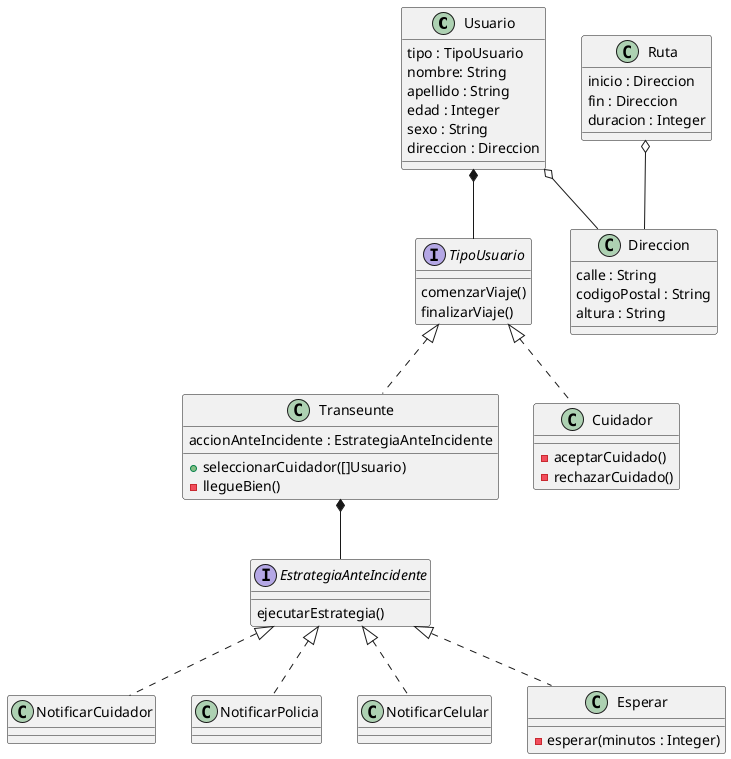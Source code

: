 @startuml
class Usuario{
    tipo : TipoUsuario
    nombre: String
    apellido : String
    edad : Integer
    sexo : String
    direccion : Direccion
}

interface TipoUsuario{
    comenzarViaje()
    finalizarViaje()
}

class Transeunte {
    accionAnteIncidente : EstrategiaAnteIncidente

    + seleccionarCuidador([]Usuario)
    - llegueBien()
}

class Cuidador {
    - aceptarCuidado()
    - rechazarCuidado()
}

class Ruta{
    inicio : Direccion
    fin : Direccion
    duracion : Integer
}

'Mediante esta interfaz se implementa el patron strategy para la reaccion ante incidentes'
interface EstrategiaAnteIncidente {
    ejecutarEstrategia()
}

class NotificarCuidador{}

class NotificarPolicia{}

class NotificarCelular{}

'TODO: Checkear si estan bien parametrizados los minutos'
class Esperar{
    - esperar(minutos : Integer)
}

class Direccion{
    calle : String
    codigoPostal : String
    altura : String
}

Usuario *-- TipoUsuario
Usuario o-- Direccion

TipoUsuario <|.. Transeunte
TipoUsuario <|.. Cuidador

Transeunte *-- EstrategiaAnteIncidente

Ruta o-- Direccion

EstrategiaAnteIncidente <|.. NotificarCuidador
EstrategiaAnteIncidente <|.. NotificarCelular
EstrategiaAnteIncidente <|.. NotificarPolicia
EstrategiaAnteIncidente <|.. Esperar

@enduml